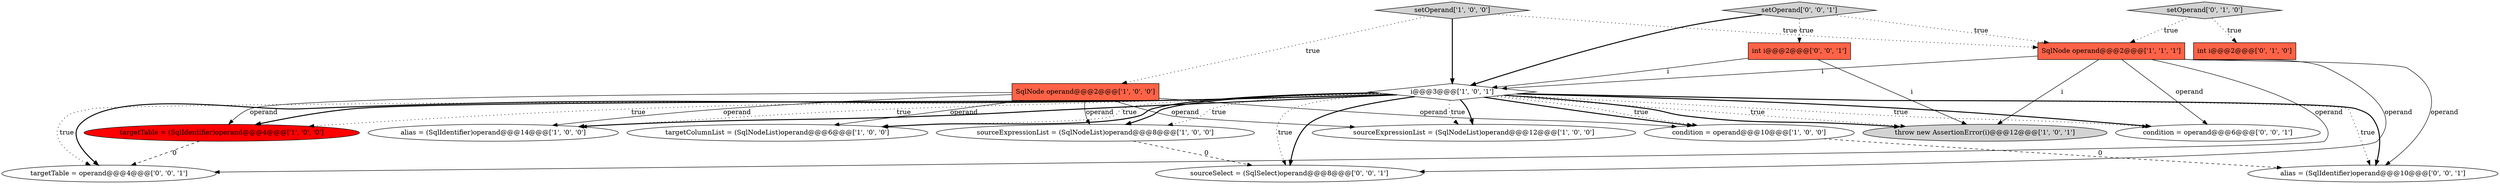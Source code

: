 digraph {
15 [style = filled, label = "setOperand['0', '0', '1']", fillcolor = lightgray, shape = diamond image = "AAA0AAABBB3BBB"];
8 [style = filled, label = "sourceExpressionList = (SqlNodeList)operand@@@12@@@['1', '0', '0']", fillcolor = white, shape = ellipse image = "AAA0AAABBB1BBB"];
10 [style = filled, label = "alias = (SqlIdentifier)operand@@@14@@@['1', '0', '0']", fillcolor = white, shape = ellipse image = "AAA0AAABBB1BBB"];
5 [style = filled, label = "SqlNode operand@@@2@@@['1', '1', '1']", fillcolor = tomato, shape = box image = "AAA0AAABBB1BBB"];
3 [style = filled, label = "setOperand['1', '0', '0']", fillcolor = lightgray, shape = diamond image = "AAA0AAABBB1BBB"];
6 [style = filled, label = "throw new AssertionError(i)@@@12@@@['1', '0', '1']", fillcolor = lightgray, shape = ellipse image = "AAA0AAABBB1BBB"];
14 [style = filled, label = "int i@@@2@@@['0', '0', '1']", fillcolor = tomato, shape = box image = "AAA0AAABBB3BBB"];
0 [style = filled, label = "sourceExpressionList = (SqlNodeList)operand@@@8@@@['1', '0', '0']", fillcolor = white, shape = ellipse image = "AAA0AAABBB1BBB"];
9 [style = filled, label = "i@@@3@@@['1', '0', '1']", fillcolor = white, shape = diamond image = "AAA0AAABBB1BBB"];
11 [style = filled, label = "int i@@@2@@@['0', '1', '0']", fillcolor = tomato, shape = box image = "AAA0AAABBB2BBB"];
12 [style = filled, label = "setOperand['0', '1', '0']", fillcolor = lightgray, shape = diamond image = "AAA0AAABBB2BBB"];
13 [style = filled, label = "sourceSelect = (SqlSelect)operand@@@8@@@['0', '0', '1']", fillcolor = white, shape = ellipse image = "AAA0AAABBB3BBB"];
7 [style = filled, label = "condition = operand@@@10@@@['1', '0', '0']", fillcolor = white, shape = ellipse image = "AAA0AAABBB1BBB"];
17 [style = filled, label = "alias = (SqlIdentifier)operand@@@10@@@['0', '0', '1']", fillcolor = white, shape = ellipse image = "AAA0AAABBB3BBB"];
1 [style = filled, label = "SqlNode operand@@@2@@@['1', '0', '0']", fillcolor = tomato, shape = box image = "AAA0AAABBB1BBB"];
4 [style = filled, label = "targetColumnList = (SqlNodeList)operand@@@6@@@['1', '0', '0']", fillcolor = white, shape = ellipse image = "AAA0AAABBB1BBB"];
2 [style = filled, label = "targetTable = (SqlIdentifier)operand@@@4@@@['1', '0', '0']", fillcolor = red, shape = ellipse image = "AAA1AAABBB1BBB"];
16 [style = filled, label = "condition = operand@@@6@@@['0', '0', '1']", fillcolor = white, shape = ellipse image = "AAA0AAABBB3BBB"];
18 [style = filled, label = "targetTable = operand@@@4@@@['0', '0', '1']", fillcolor = white, shape = ellipse image = "AAA0AAABBB3BBB"];
15->5 [style = dotted, label="true"];
9->0 [style = dotted, label="true"];
9->0 [style = bold, label=""];
9->2 [style = bold, label=""];
7->17 [style = dashed, label="0"];
9->17 [style = dotted, label="true"];
9->4 [style = bold, label=""];
1->8 [style = solid, label="operand"];
9->17 [style = bold, label=""];
1->0 [style = solid, label="operand"];
1->10 [style = solid, label="operand"];
15->14 [style = dotted, label="true"];
9->7 [style = bold, label=""];
9->6 [style = dotted, label="true"];
5->13 [style = solid, label="operand"];
9->8 [style = bold, label=""];
9->10 [style = bold, label=""];
5->16 [style = solid, label="operand"];
1->4 [style = solid, label="operand"];
9->16 [style = bold, label=""];
9->6 [style = bold, label=""];
9->8 [style = dotted, label="true"];
14->9 [style = solid, label="i"];
12->11 [style = dotted, label="true"];
3->9 [style = bold, label=""];
14->6 [style = solid, label="i"];
3->5 [style = dotted, label="true"];
9->18 [style = bold, label=""];
1->7 [style = solid, label="operand"];
12->5 [style = dotted, label="true"];
15->9 [style = bold, label=""];
9->2 [style = dotted, label="true"];
9->13 [style = dotted, label="true"];
0->13 [style = dashed, label="0"];
2->18 [style = dashed, label="0"];
1->2 [style = solid, label="operand"];
9->4 [style = dotted, label="true"];
9->18 [style = dotted, label="true"];
5->17 [style = solid, label="operand"];
5->18 [style = solid, label="operand"];
9->16 [style = dotted, label="true"];
9->7 [style = dotted, label="true"];
9->10 [style = dotted, label="true"];
5->6 [style = solid, label="i"];
3->1 [style = dotted, label="true"];
9->13 [style = bold, label=""];
5->9 [style = solid, label="i"];
}
